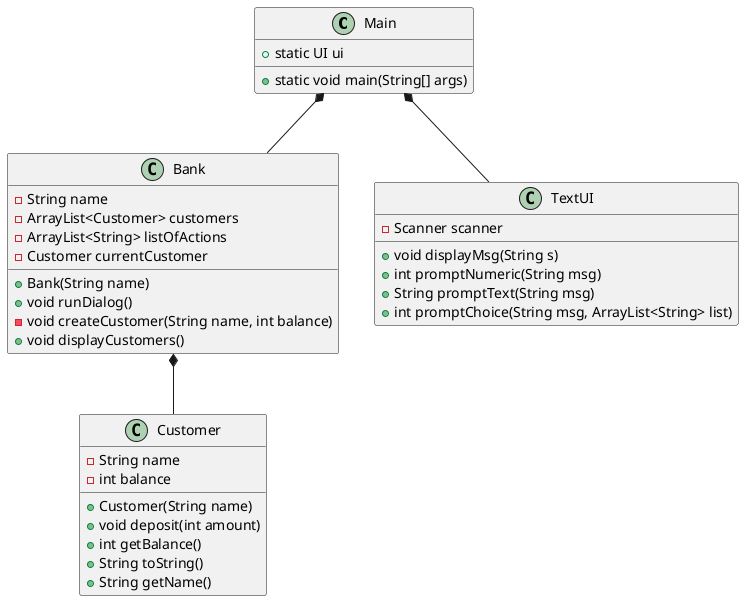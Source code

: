 @startuml
class Main{
+ static UI ui
+ static void main(String[] args)
}


class Bank{
 - String name
 - ArrayList<Customer> customers
 - ArrayList<String> listOfActions
 - Customer currentCustomer
 + Bank(String name)
 + void runDialog()
 - void createCustomer(String name, int balance)
 + void displayCustomers()
}

class Customer{
- String name
- int balance
+ Customer(String name)
+ void deposit(int amount)
+ int getBalance()
+ String toString()
+ String getName()
}

class TextUI{
- Scanner scanner
+ void displayMsg(String s)
+ int promptNumeric(String msg)
+ String promptText(String msg)
+ int promptChoice(String msg, ArrayList<String> list)
}

Main *-- TextUI
Main *-- Bank
Bank *-- Customer

@enduml